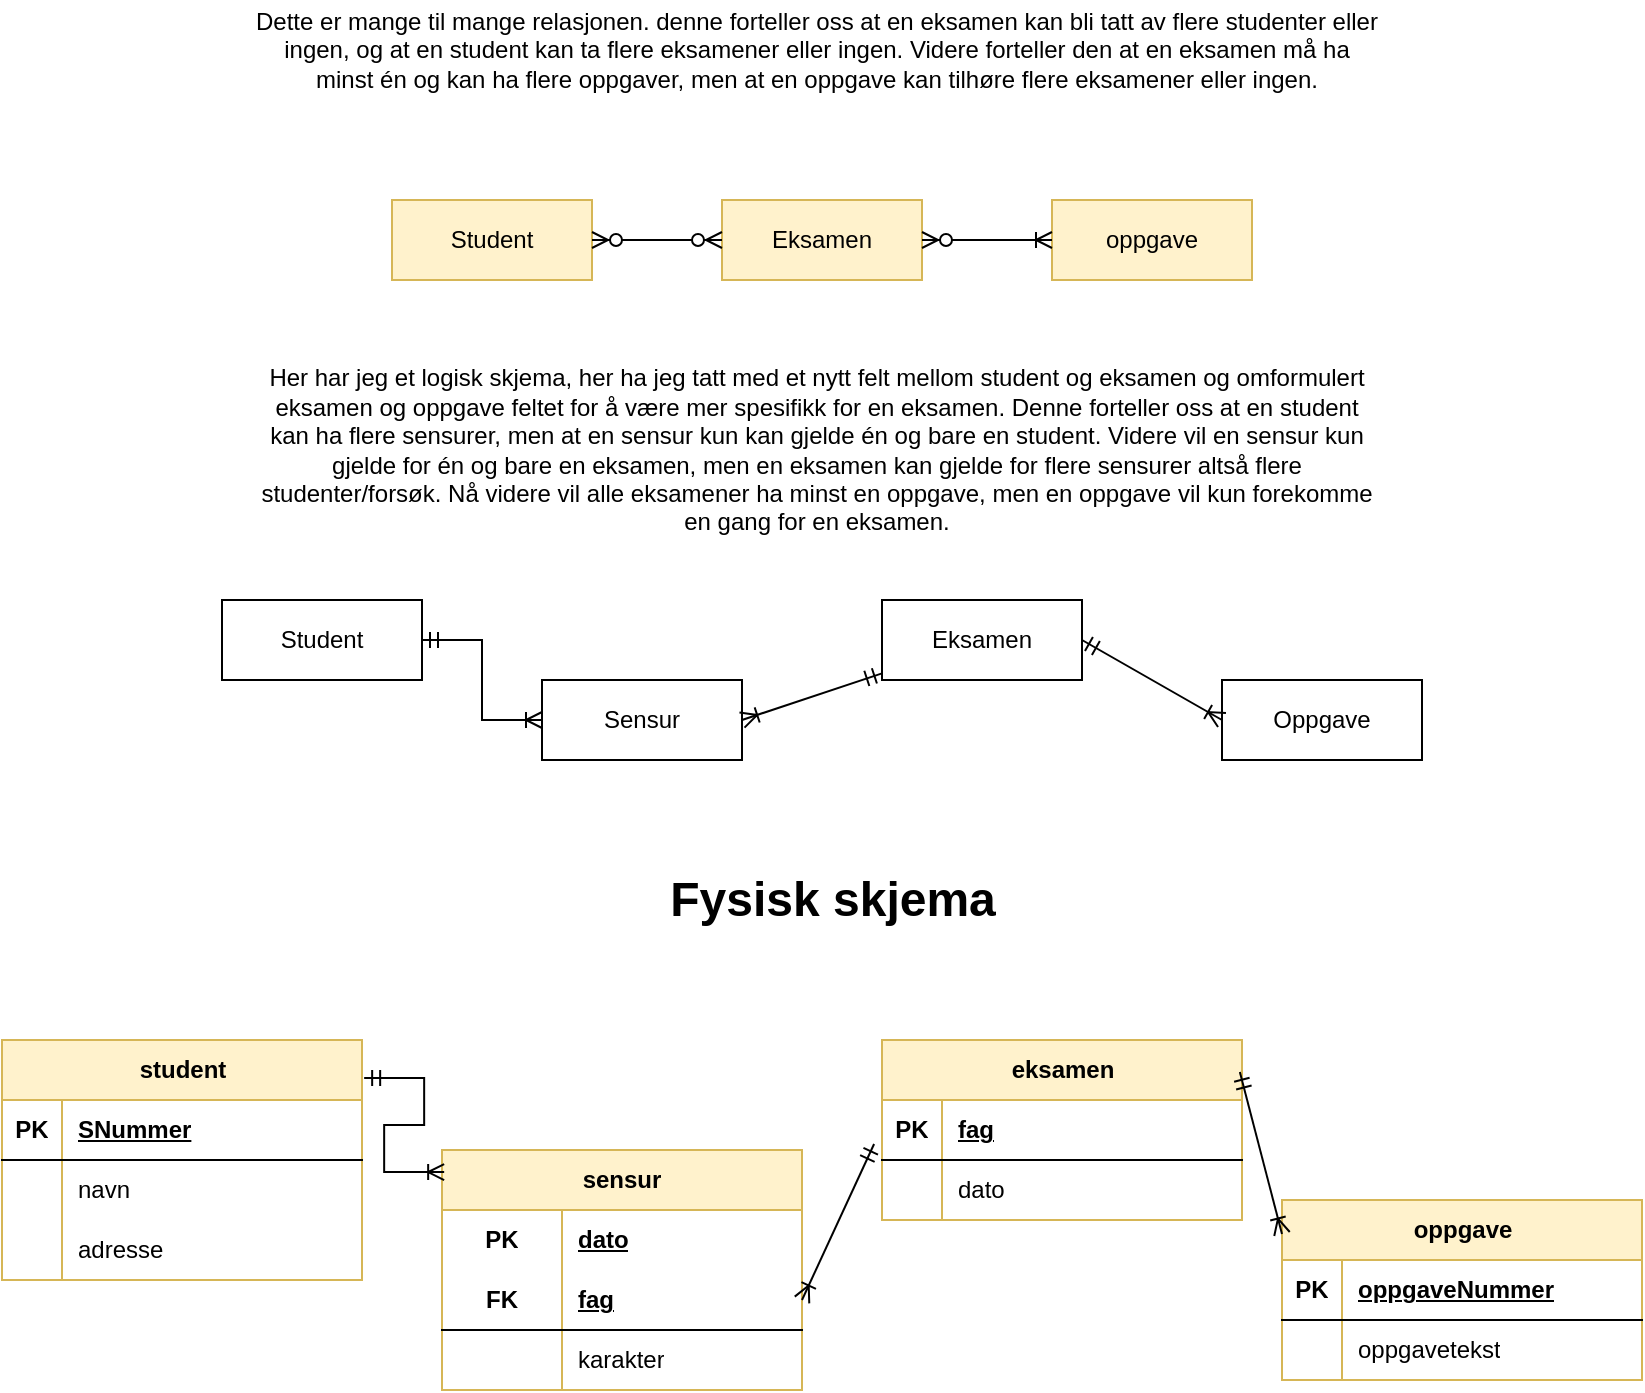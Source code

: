 <mxfile version="23.1.6" type="github">
  <diagram id="R2lEEEUBdFMjLlhIrx00" name="Page-1">
    <mxGraphModel dx="1060" dy="572" grid="1" gridSize="10" guides="1" tooltips="1" connect="1" arrows="1" fold="1" page="1" pageScale="1" pageWidth="850" pageHeight="1100" math="0" shadow="0" extFonts="Permanent Marker^https://fonts.googleapis.com/css?family=Permanent+Marker">
      <root>
        <mxCell id="0" />
        <mxCell id="1" parent="0" />
        <mxCell id="1z7FCaSiBsVpx8_eQJGr-8" value="Student" style="whiteSpace=wrap;html=1;align=center;fillColor=#fff2cc;strokeColor=#d6b656;" vertex="1" parent="1">
          <mxGeometry x="210" y="160" width="100" height="40" as="geometry" />
        </mxCell>
        <mxCell id="1z7FCaSiBsVpx8_eQJGr-9" value="Eksamen" style="whiteSpace=wrap;html=1;align=center;fillColor=#fff2cc;strokeColor=#d6b656;" vertex="1" parent="1">
          <mxGeometry x="375" y="160" width="100" height="40" as="geometry" />
        </mxCell>
        <mxCell id="1z7FCaSiBsVpx8_eQJGr-11" value="oppgave" style="whiteSpace=wrap;html=1;align=center;fillColor=#fff2cc;strokeColor=#d6b656;" vertex="1" parent="1">
          <mxGeometry x="540" y="160" width="100" height="40" as="geometry" />
        </mxCell>
        <mxCell id="1z7FCaSiBsVpx8_eQJGr-67" value="Oppgave" style="whiteSpace=wrap;html=1;align=center;" vertex="1" parent="1">
          <mxGeometry x="625" y="400" width="100" height="40" as="geometry" />
        </mxCell>
        <mxCell id="1z7FCaSiBsVpx8_eQJGr-68" value="Eksamen" style="whiteSpace=wrap;html=1;align=center;" vertex="1" parent="1">
          <mxGeometry x="455" y="360" width="100" height="40" as="geometry" />
        </mxCell>
        <mxCell id="1z7FCaSiBsVpx8_eQJGr-69" value="Sensur" style="whiteSpace=wrap;html=1;align=center;" vertex="1" parent="1">
          <mxGeometry x="285" y="400" width="100" height="40" as="geometry" />
        </mxCell>
        <mxCell id="1z7FCaSiBsVpx8_eQJGr-70" value="Student" style="whiteSpace=wrap;html=1;align=center;" vertex="1" parent="1">
          <mxGeometry x="125" y="360" width="100" height="40" as="geometry" />
        </mxCell>
        <mxCell id="1z7FCaSiBsVpx8_eQJGr-72" value="" style="edgeStyle=entityRelationEdgeStyle;fontSize=12;html=1;endArrow=ERzeroToMany;endFill=1;startArrow=ERzeroToMany;rounded=0;exitX=1;exitY=0.5;exitDx=0;exitDy=0;entryX=0;entryY=0.5;entryDx=0;entryDy=0;" edge="1" parent="1" source="1z7FCaSiBsVpx8_eQJGr-8" target="1z7FCaSiBsVpx8_eQJGr-9">
          <mxGeometry width="100" height="100" relative="1" as="geometry">
            <mxPoint x="350" y="420" as="sourcePoint" />
            <mxPoint x="450" y="320" as="targetPoint" />
          </mxGeometry>
        </mxCell>
        <mxCell id="1z7FCaSiBsVpx8_eQJGr-75" value="" style="edgeStyle=entityRelationEdgeStyle;fontSize=12;html=1;endArrow=ERoneToMany;startArrow=ERzeroToMany;rounded=0;exitX=1;exitY=0.5;exitDx=0;exitDy=0;entryX=0;entryY=0.5;entryDx=0;entryDy=0;" edge="1" parent="1" source="1z7FCaSiBsVpx8_eQJGr-9" target="1z7FCaSiBsVpx8_eQJGr-11">
          <mxGeometry width="100" height="100" relative="1" as="geometry">
            <mxPoint x="350" y="420" as="sourcePoint" />
            <mxPoint x="450" y="320" as="targetPoint" />
          </mxGeometry>
        </mxCell>
        <mxCell id="1z7FCaSiBsVpx8_eQJGr-80" value="" style="endArrow=ERoneToMany;html=1;rounded=0;exitX=1;exitY=0.5;exitDx=0;exitDy=0;entryX=0;entryY=0.5;entryDx=0;entryDy=0;endFill=0;startArrow=ERmandOne;startFill=0;" edge="1" parent="1" source="1z7FCaSiBsVpx8_eQJGr-68" target="1z7FCaSiBsVpx8_eQJGr-67">
          <mxGeometry relative="1" as="geometry">
            <mxPoint x="285" y="470" as="sourcePoint" />
            <mxPoint x="445" y="470" as="targetPoint" />
          </mxGeometry>
        </mxCell>
        <mxCell id="1z7FCaSiBsVpx8_eQJGr-81" value="student" style="shape=table;startSize=30;container=1;collapsible=1;childLayout=tableLayout;fixedRows=1;rowLines=0;fontStyle=1;align=center;resizeLast=1;html=1;fillColor=#fff2cc;strokeColor=#d6b656;" vertex="1" parent="1">
          <mxGeometry x="15" y="580" width="180" height="120" as="geometry" />
        </mxCell>
        <mxCell id="1z7FCaSiBsVpx8_eQJGr-82" value="" style="shape=tableRow;horizontal=0;startSize=0;swimlaneHead=0;swimlaneBody=0;fillColor=none;collapsible=0;dropTarget=0;points=[[0,0.5],[1,0.5]];portConstraint=eastwest;top=0;left=0;right=0;bottom=1;" vertex="1" parent="1z7FCaSiBsVpx8_eQJGr-81">
          <mxGeometry y="30" width="180" height="30" as="geometry" />
        </mxCell>
        <mxCell id="1z7FCaSiBsVpx8_eQJGr-83" value="PK" style="shape=partialRectangle;connectable=0;fillColor=none;top=0;left=0;bottom=0;right=0;fontStyle=1;overflow=hidden;whiteSpace=wrap;html=1;" vertex="1" parent="1z7FCaSiBsVpx8_eQJGr-82">
          <mxGeometry width="30" height="30" as="geometry">
            <mxRectangle width="30" height="30" as="alternateBounds" />
          </mxGeometry>
        </mxCell>
        <mxCell id="1z7FCaSiBsVpx8_eQJGr-84" value="SNummer" style="shape=partialRectangle;connectable=0;fillColor=none;top=0;left=0;bottom=0;right=0;align=left;spacingLeft=6;fontStyle=5;overflow=hidden;whiteSpace=wrap;html=1;" vertex="1" parent="1z7FCaSiBsVpx8_eQJGr-82">
          <mxGeometry x="30" width="150" height="30" as="geometry">
            <mxRectangle width="150" height="30" as="alternateBounds" />
          </mxGeometry>
        </mxCell>
        <mxCell id="1z7FCaSiBsVpx8_eQJGr-85" value="" style="shape=tableRow;horizontal=0;startSize=0;swimlaneHead=0;swimlaneBody=0;fillColor=none;collapsible=0;dropTarget=0;points=[[0,0.5],[1,0.5]];portConstraint=eastwest;top=0;left=0;right=0;bottom=0;" vertex="1" parent="1z7FCaSiBsVpx8_eQJGr-81">
          <mxGeometry y="60" width="180" height="30" as="geometry" />
        </mxCell>
        <mxCell id="1z7FCaSiBsVpx8_eQJGr-86" value="" style="shape=partialRectangle;connectable=0;fillColor=none;top=0;left=0;bottom=0;right=0;editable=1;overflow=hidden;whiteSpace=wrap;html=1;" vertex="1" parent="1z7FCaSiBsVpx8_eQJGr-85">
          <mxGeometry width="30" height="30" as="geometry">
            <mxRectangle width="30" height="30" as="alternateBounds" />
          </mxGeometry>
        </mxCell>
        <mxCell id="1z7FCaSiBsVpx8_eQJGr-87" value="navn" style="shape=partialRectangle;connectable=0;fillColor=none;top=0;left=0;bottom=0;right=0;align=left;spacingLeft=6;overflow=hidden;whiteSpace=wrap;html=1;" vertex="1" parent="1z7FCaSiBsVpx8_eQJGr-85">
          <mxGeometry x="30" width="150" height="30" as="geometry">
            <mxRectangle width="150" height="30" as="alternateBounds" />
          </mxGeometry>
        </mxCell>
        <mxCell id="1z7FCaSiBsVpx8_eQJGr-88" value="" style="shape=tableRow;horizontal=0;startSize=0;swimlaneHead=0;swimlaneBody=0;fillColor=none;collapsible=0;dropTarget=0;points=[[0,0.5],[1,0.5]];portConstraint=eastwest;top=0;left=0;right=0;bottom=0;" vertex="1" parent="1z7FCaSiBsVpx8_eQJGr-81">
          <mxGeometry y="90" width="180" height="30" as="geometry" />
        </mxCell>
        <mxCell id="1z7FCaSiBsVpx8_eQJGr-89" value="" style="shape=partialRectangle;connectable=0;fillColor=none;top=0;left=0;bottom=0;right=0;editable=1;overflow=hidden;whiteSpace=wrap;html=1;" vertex="1" parent="1z7FCaSiBsVpx8_eQJGr-88">
          <mxGeometry width="30" height="30" as="geometry">
            <mxRectangle width="30" height="30" as="alternateBounds" />
          </mxGeometry>
        </mxCell>
        <mxCell id="1z7FCaSiBsVpx8_eQJGr-90" value="adresse" style="shape=partialRectangle;connectable=0;fillColor=none;top=0;left=0;bottom=0;right=0;align=left;spacingLeft=6;overflow=hidden;whiteSpace=wrap;html=1;" vertex="1" parent="1z7FCaSiBsVpx8_eQJGr-88">
          <mxGeometry x="30" width="150" height="30" as="geometry">
            <mxRectangle width="150" height="30" as="alternateBounds" />
          </mxGeometry>
        </mxCell>
        <mxCell id="1z7FCaSiBsVpx8_eQJGr-107" value="eksamen" style="shape=table;startSize=30;container=1;collapsible=1;childLayout=tableLayout;fixedRows=1;rowLines=0;fontStyle=1;align=center;resizeLast=1;html=1;fillColor=#fff2cc;strokeColor=#d6b656;" vertex="1" parent="1">
          <mxGeometry x="455" y="580" width="180" height="90" as="geometry" />
        </mxCell>
        <mxCell id="1z7FCaSiBsVpx8_eQJGr-108" value="" style="shape=tableRow;horizontal=0;startSize=0;swimlaneHead=0;swimlaneBody=0;fillColor=none;collapsible=0;dropTarget=0;points=[[0,0.5],[1,0.5]];portConstraint=eastwest;top=0;left=0;right=0;bottom=1;" vertex="1" parent="1z7FCaSiBsVpx8_eQJGr-107">
          <mxGeometry y="30" width="180" height="30" as="geometry" />
        </mxCell>
        <mxCell id="1z7FCaSiBsVpx8_eQJGr-109" value="PK" style="shape=partialRectangle;connectable=0;fillColor=none;top=0;left=0;bottom=0;right=0;fontStyle=1;overflow=hidden;whiteSpace=wrap;html=1;" vertex="1" parent="1z7FCaSiBsVpx8_eQJGr-108">
          <mxGeometry width="30" height="30" as="geometry">
            <mxRectangle width="30" height="30" as="alternateBounds" />
          </mxGeometry>
        </mxCell>
        <mxCell id="1z7FCaSiBsVpx8_eQJGr-110" value="fag" style="shape=partialRectangle;connectable=0;fillColor=none;top=0;left=0;bottom=0;right=0;align=left;spacingLeft=6;fontStyle=5;overflow=hidden;whiteSpace=wrap;html=1;" vertex="1" parent="1z7FCaSiBsVpx8_eQJGr-108">
          <mxGeometry x="30" width="150" height="30" as="geometry">
            <mxRectangle width="150" height="30" as="alternateBounds" />
          </mxGeometry>
        </mxCell>
        <mxCell id="1z7FCaSiBsVpx8_eQJGr-111" value="" style="shape=tableRow;horizontal=0;startSize=0;swimlaneHead=0;swimlaneBody=0;fillColor=none;collapsible=0;dropTarget=0;points=[[0,0.5],[1,0.5]];portConstraint=eastwest;top=0;left=0;right=0;bottom=0;" vertex="1" parent="1z7FCaSiBsVpx8_eQJGr-107">
          <mxGeometry y="60" width="180" height="30" as="geometry" />
        </mxCell>
        <mxCell id="1z7FCaSiBsVpx8_eQJGr-112" value="" style="shape=partialRectangle;connectable=0;fillColor=none;top=0;left=0;bottom=0;right=0;editable=1;overflow=hidden;whiteSpace=wrap;html=1;" vertex="1" parent="1z7FCaSiBsVpx8_eQJGr-111">
          <mxGeometry width="30" height="30" as="geometry">
            <mxRectangle width="30" height="30" as="alternateBounds" />
          </mxGeometry>
        </mxCell>
        <mxCell id="1z7FCaSiBsVpx8_eQJGr-113" value="dato" style="shape=partialRectangle;connectable=0;fillColor=none;top=0;left=0;bottom=0;right=0;align=left;spacingLeft=6;overflow=hidden;whiteSpace=wrap;html=1;" vertex="1" parent="1z7FCaSiBsVpx8_eQJGr-111">
          <mxGeometry x="30" width="150" height="30" as="geometry">
            <mxRectangle width="150" height="30" as="alternateBounds" />
          </mxGeometry>
        </mxCell>
        <mxCell id="1z7FCaSiBsVpx8_eQJGr-120" value="oppgave" style="shape=table;startSize=30;container=1;collapsible=1;childLayout=tableLayout;fixedRows=1;rowLines=0;fontStyle=1;align=center;resizeLast=1;html=1;fillColor=#fff2cc;strokeColor=#d6b656;" vertex="1" parent="1">
          <mxGeometry x="655" y="660" width="180" height="90" as="geometry" />
        </mxCell>
        <mxCell id="1z7FCaSiBsVpx8_eQJGr-121" value="" style="shape=tableRow;horizontal=0;startSize=0;swimlaneHead=0;swimlaneBody=0;fillColor=none;collapsible=0;dropTarget=0;points=[[0,0.5],[1,0.5]];portConstraint=eastwest;top=0;left=0;right=0;bottom=1;" vertex="1" parent="1z7FCaSiBsVpx8_eQJGr-120">
          <mxGeometry y="30" width="180" height="30" as="geometry" />
        </mxCell>
        <mxCell id="1z7FCaSiBsVpx8_eQJGr-122" value="PK" style="shape=partialRectangle;connectable=0;fillColor=none;top=0;left=0;bottom=0;right=0;fontStyle=1;overflow=hidden;whiteSpace=wrap;html=1;" vertex="1" parent="1z7FCaSiBsVpx8_eQJGr-121">
          <mxGeometry width="30" height="30" as="geometry">
            <mxRectangle width="30" height="30" as="alternateBounds" />
          </mxGeometry>
        </mxCell>
        <mxCell id="1z7FCaSiBsVpx8_eQJGr-123" value="oppgaveNummer" style="shape=partialRectangle;connectable=0;fillColor=none;top=0;left=0;bottom=0;right=0;align=left;spacingLeft=6;fontStyle=5;overflow=hidden;whiteSpace=wrap;html=1;" vertex="1" parent="1z7FCaSiBsVpx8_eQJGr-121">
          <mxGeometry x="30" width="150" height="30" as="geometry">
            <mxRectangle width="150" height="30" as="alternateBounds" />
          </mxGeometry>
        </mxCell>
        <mxCell id="1z7FCaSiBsVpx8_eQJGr-124" value="" style="shape=tableRow;horizontal=0;startSize=0;swimlaneHead=0;swimlaneBody=0;fillColor=none;collapsible=0;dropTarget=0;points=[[0,0.5],[1,0.5]];portConstraint=eastwest;top=0;left=0;right=0;bottom=0;" vertex="1" parent="1z7FCaSiBsVpx8_eQJGr-120">
          <mxGeometry y="60" width="180" height="30" as="geometry" />
        </mxCell>
        <mxCell id="1z7FCaSiBsVpx8_eQJGr-125" value="" style="shape=partialRectangle;connectable=0;fillColor=none;top=0;left=0;bottom=0;right=0;editable=1;overflow=hidden;whiteSpace=wrap;html=1;" vertex="1" parent="1z7FCaSiBsVpx8_eQJGr-124">
          <mxGeometry width="30" height="30" as="geometry">
            <mxRectangle width="30" height="30" as="alternateBounds" />
          </mxGeometry>
        </mxCell>
        <mxCell id="1z7FCaSiBsVpx8_eQJGr-126" value="oppgavetekst" style="shape=partialRectangle;connectable=0;fillColor=none;top=0;left=0;bottom=0;right=0;align=left;spacingLeft=6;overflow=hidden;whiteSpace=wrap;html=1;" vertex="1" parent="1z7FCaSiBsVpx8_eQJGr-124">
          <mxGeometry x="30" width="150" height="30" as="geometry">
            <mxRectangle width="150" height="30" as="alternateBounds" />
          </mxGeometry>
        </mxCell>
        <mxCell id="1z7FCaSiBsVpx8_eQJGr-202" value="sensur" style="shape=table;startSize=30;container=1;collapsible=1;childLayout=tableLayout;fixedRows=1;rowLines=0;fontStyle=1;align=center;resizeLast=1;html=1;whiteSpace=wrap;fillColor=#fff2cc;strokeColor=#d6b656;" vertex="1" parent="1">
          <mxGeometry x="235" y="635" width="180" height="120" as="geometry" />
        </mxCell>
        <mxCell id="1z7FCaSiBsVpx8_eQJGr-203" value="" style="shape=tableRow;horizontal=0;startSize=0;swimlaneHead=0;swimlaneBody=0;fillColor=none;collapsible=0;dropTarget=0;points=[[0,0.5],[1,0.5]];portConstraint=eastwest;top=0;left=0;right=0;bottom=0;html=1;" vertex="1" parent="1z7FCaSiBsVpx8_eQJGr-202">
          <mxGeometry y="30" width="180" height="30" as="geometry" />
        </mxCell>
        <mxCell id="1z7FCaSiBsVpx8_eQJGr-204" value="PK" style="shape=partialRectangle;connectable=0;fillColor=none;top=0;left=0;bottom=0;right=0;fontStyle=1;overflow=hidden;html=1;whiteSpace=wrap;" vertex="1" parent="1z7FCaSiBsVpx8_eQJGr-203">
          <mxGeometry width="60" height="30" as="geometry">
            <mxRectangle width="60" height="30" as="alternateBounds" />
          </mxGeometry>
        </mxCell>
        <mxCell id="1z7FCaSiBsVpx8_eQJGr-205" value="dato" style="shape=partialRectangle;connectable=0;fillColor=none;top=0;left=0;bottom=0;right=0;align=left;spacingLeft=6;fontStyle=5;overflow=hidden;html=1;whiteSpace=wrap;" vertex="1" parent="1z7FCaSiBsVpx8_eQJGr-203">
          <mxGeometry x="60" width="120" height="30" as="geometry">
            <mxRectangle width="120" height="30" as="alternateBounds" />
          </mxGeometry>
        </mxCell>
        <mxCell id="1z7FCaSiBsVpx8_eQJGr-206" value="" style="shape=tableRow;horizontal=0;startSize=0;swimlaneHead=0;swimlaneBody=0;fillColor=none;collapsible=0;dropTarget=0;points=[[0,0.5],[1,0.5]];portConstraint=eastwest;top=0;left=0;right=0;bottom=1;html=1;" vertex="1" parent="1z7FCaSiBsVpx8_eQJGr-202">
          <mxGeometry y="60" width="180" height="30" as="geometry" />
        </mxCell>
        <mxCell id="1z7FCaSiBsVpx8_eQJGr-207" value="FK" style="shape=partialRectangle;connectable=0;fillColor=none;top=0;left=0;bottom=0;right=0;fontStyle=1;overflow=hidden;html=1;whiteSpace=wrap;" vertex="1" parent="1z7FCaSiBsVpx8_eQJGr-206">
          <mxGeometry width="60" height="30" as="geometry">
            <mxRectangle width="60" height="30" as="alternateBounds" />
          </mxGeometry>
        </mxCell>
        <mxCell id="1z7FCaSiBsVpx8_eQJGr-208" value="fag" style="shape=partialRectangle;connectable=0;fillColor=none;top=0;left=0;bottom=0;right=0;align=left;spacingLeft=6;fontStyle=5;overflow=hidden;html=1;whiteSpace=wrap;" vertex="1" parent="1z7FCaSiBsVpx8_eQJGr-206">
          <mxGeometry x="60" width="120" height="30" as="geometry">
            <mxRectangle width="120" height="30" as="alternateBounds" />
          </mxGeometry>
        </mxCell>
        <mxCell id="1z7FCaSiBsVpx8_eQJGr-209" value="" style="shape=tableRow;horizontal=0;startSize=0;swimlaneHead=0;swimlaneBody=0;fillColor=none;collapsible=0;dropTarget=0;points=[[0,0.5],[1,0.5]];portConstraint=eastwest;top=0;left=0;right=0;bottom=0;html=1;" vertex="1" parent="1z7FCaSiBsVpx8_eQJGr-202">
          <mxGeometry y="90" width="180" height="30" as="geometry" />
        </mxCell>
        <mxCell id="1z7FCaSiBsVpx8_eQJGr-210" value="" style="shape=partialRectangle;connectable=0;fillColor=none;top=0;left=0;bottom=0;right=0;editable=1;overflow=hidden;html=1;whiteSpace=wrap;" vertex="1" parent="1z7FCaSiBsVpx8_eQJGr-209">
          <mxGeometry width="60" height="30" as="geometry">
            <mxRectangle width="60" height="30" as="alternateBounds" />
          </mxGeometry>
        </mxCell>
        <mxCell id="1z7FCaSiBsVpx8_eQJGr-211" value="karakter" style="shape=partialRectangle;connectable=0;fillColor=none;top=0;left=0;bottom=0;right=0;align=left;spacingLeft=6;overflow=hidden;html=1;whiteSpace=wrap;" vertex="1" parent="1z7FCaSiBsVpx8_eQJGr-209">
          <mxGeometry x="60" width="120" height="30" as="geometry">
            <mxRectangle width="120" height="30" as="alternateBounds" />
          </mxGeometry>
        </mxCell>
        <mxCell id="1z7FCaSiBsVpx8_eQJGr-300" value="" style="edgeStyle=entityRelationEdgeStyle;fontSize=12;html=1;endArrow=ERoneToMany;startArrow=ERmandOne;rounded=0;exitX=1;exitY=0.5;exitDx=0;exitDy=0;entryX=0;entryY=0.5;entryDx=0;entryDy=0;endFill=0;" edge="1" parent="1" source="1z7FCaSiBsVpx8_eQJGr-70" target="1z7FCaSiBsVpx8_eQJGr-69">
          <mxGeometry width="100" height="100" relative="1" as="geometry">
            <mxPoint x="290" y="510" as="sourcePoint" />
            <mxPoint x="315" y="380" as="targetPoint" />
          </mxGeometry>
        </mxCell>
        <mxCell id="1z7FCaSiBsVpx8_eQJGr-303" value="" style="endArrow=ERmandOne;html=1;rounded=0;exitX=1;exitY=0.5;exitDx=0;exitDy=0;startArrow=ERoneToMany;startFill=0;endFill=0;" edge="1" parent="1" source="1z7FCaSiBsVpx8_eQJGr-69" target="1z7FCaSiBsVpx8_eQJGr-68">
          <mxGeometry relative="1" as="geometry">
            <mxPoint x="285" y="580" as="sourcePoint" />
            <mxPoint x="445" y="580" as="targetPoint" />
          </mxGeometry>
        </mxCell>
        <mxCell id="1z7FCaSiBsVpx8_eQJGr-305" value="" style="edgeStyle=entityRelationEdgeStyle;fontSize=12;html=1;endArrow=ERoneToMany;startArrow=ERmandOne;rounded=0;exitX=1.006;exitY=0.158;exitDx=0;exitDy=0;exitPerimeter=0;entryX=0.006;entryY=0.092;entryDx=0;entryDy=0;entryPerimeter=0;endFill=0;" edge="1" parent="1" source="1z7FCaSiBsVpx8_eQJGr-81" target="1z7FCaSiBsVpx8_eQJGr-202">
          <mxGeometry width="100" height="100" relative="1" as="geometry">
            <mxPoint x="365" y="700" as="sourcePoint" />
            <mxPoint x="465" y="600" as="targetPoint" />
          </mxGeometry>
        </mxCell>
        <mxCell id="1z7FCaSiBsVpx8_eQJGr-306" value="" style="endArrow=ERmandOne;html=1;rounded=0;exitX=1;exitY=0.5;exitDx=0;exitDy=0;startArrow=ERoneToMany;startFill=0;endFill=0;entryX=-0.022;entryY=0.733;entryDx=0;entryDy=0;entryPerimeter=0;" edge="1" parent="1" source="1z7FCaSiBsVpx8_eQJGr-206" target="1z7FCaSiBsVpx8_eQJGr-108">
          <mxGeometry relative="1" as="geometry">
            <mxPoint x="475" y="530" as="sourcePoint" />
            <mxPoint x="515" y="510" as="targetPoint" />
          </mxGeometry>
        </mxCell>
        <mxCell id="1z7FCaSiBsVpx8_eQJGr-307" value="" style="endArrow=ERoneToMany;html=1;rounded=0;exitX=0.994;exitY=0.178;exitDx=0;exitDy=0;entryX=0;entryY=0.189;entryDx=0;entryDy=0;endFill=0;startArrow=ERmandOne;startFill=0;exitPerimeter=0;entryPerimeter=0;" edge="1" parent="1" source="1z7FCaSiBsVpx8_eQJGr-107" target="1z7FCaSiBsVpx8_eQJGr-120">
          <mxGeometry relative="1" as="geometry">
            <mxPoint x="605" y="490" as="sourcePoint" />
            <mxPoint x="675" y="530" as="targetPoint" />
          </mxGeometry>
        </mxCell>
        <UserObject label="Dette er mange til mange relasjonen. denne forteller oss at en eksamen kan bli tatt av flere studenter eller ingen, og at en student kan ta flere eksamener eller ingen. Videre forteller den at en eksamen må ha minst én og kan ha flere oppgaver, men at en oppgave kan tilhøre flere eksamener eller ingen." placeholders="1" name="Variable" id="1z7FCaSiBsVpx8_eQJGr-308">
          <mxCell style="text;html=1;strokeColor=none;fillColor=none;align=center;verticalAlign=middle;whiteSpace=wrap;overflow=hidden;" vertex="1" parent="1">
            <mxGeometry x="140" y="60" width="565" height="50" as="geometry" />
          </mxCell>
        </UserObject>
        <UserObject label="Her har jeg et logisk skjema, her ha jeg tatt med et nytt felt mellom student og eksamen og omformulert eksamen og oppgave feltet for å være mer spesifikk for en eksamen. Denne forteller oss at en student kan ha flere sensurer, men at en sensur kun kan gjelde én og bare en student. Videre vil en sensur kun gjelde for én og bare en eksamen, men en eksamen kan gjelde for flere sensurer altså flere studenter/forsøk. Nå videre vil alle eksamener ha minst en oppgave, men en oppgave vil kun forekomme en gang for en eksamen." placeholders="1" name="Variable" id="1z7FCaSiBsVpx8_eQJGr-309">
          <mxCell style="text;html=1;strokeColor=none;fillColor=none;align=center;verticalAlign=middle;whiteSpace=wrap;overflow=hidden;" vertex="1" parent="1">
            <mxGeometry x="140" y="230" width="565" height="110" as="geometry" />
          </mxCell>
        </UserObject>
        <mxCell id="1z7FCaSiBsVpx8_eQJGr-310" value="Fysisk skjema" style="text;strokeColor=none;fillColor=none;html=1;fontSize=24;fontStyle=1;verticalAlign=middle;align=center;" vertex="1" parent="1">
          <mxGeometry x="320" y="500" width="220" height="20" as="geometry" />
        </mxCell>
      </root>
    </mxGraphModel>
  </diagram>
</mxfile>
